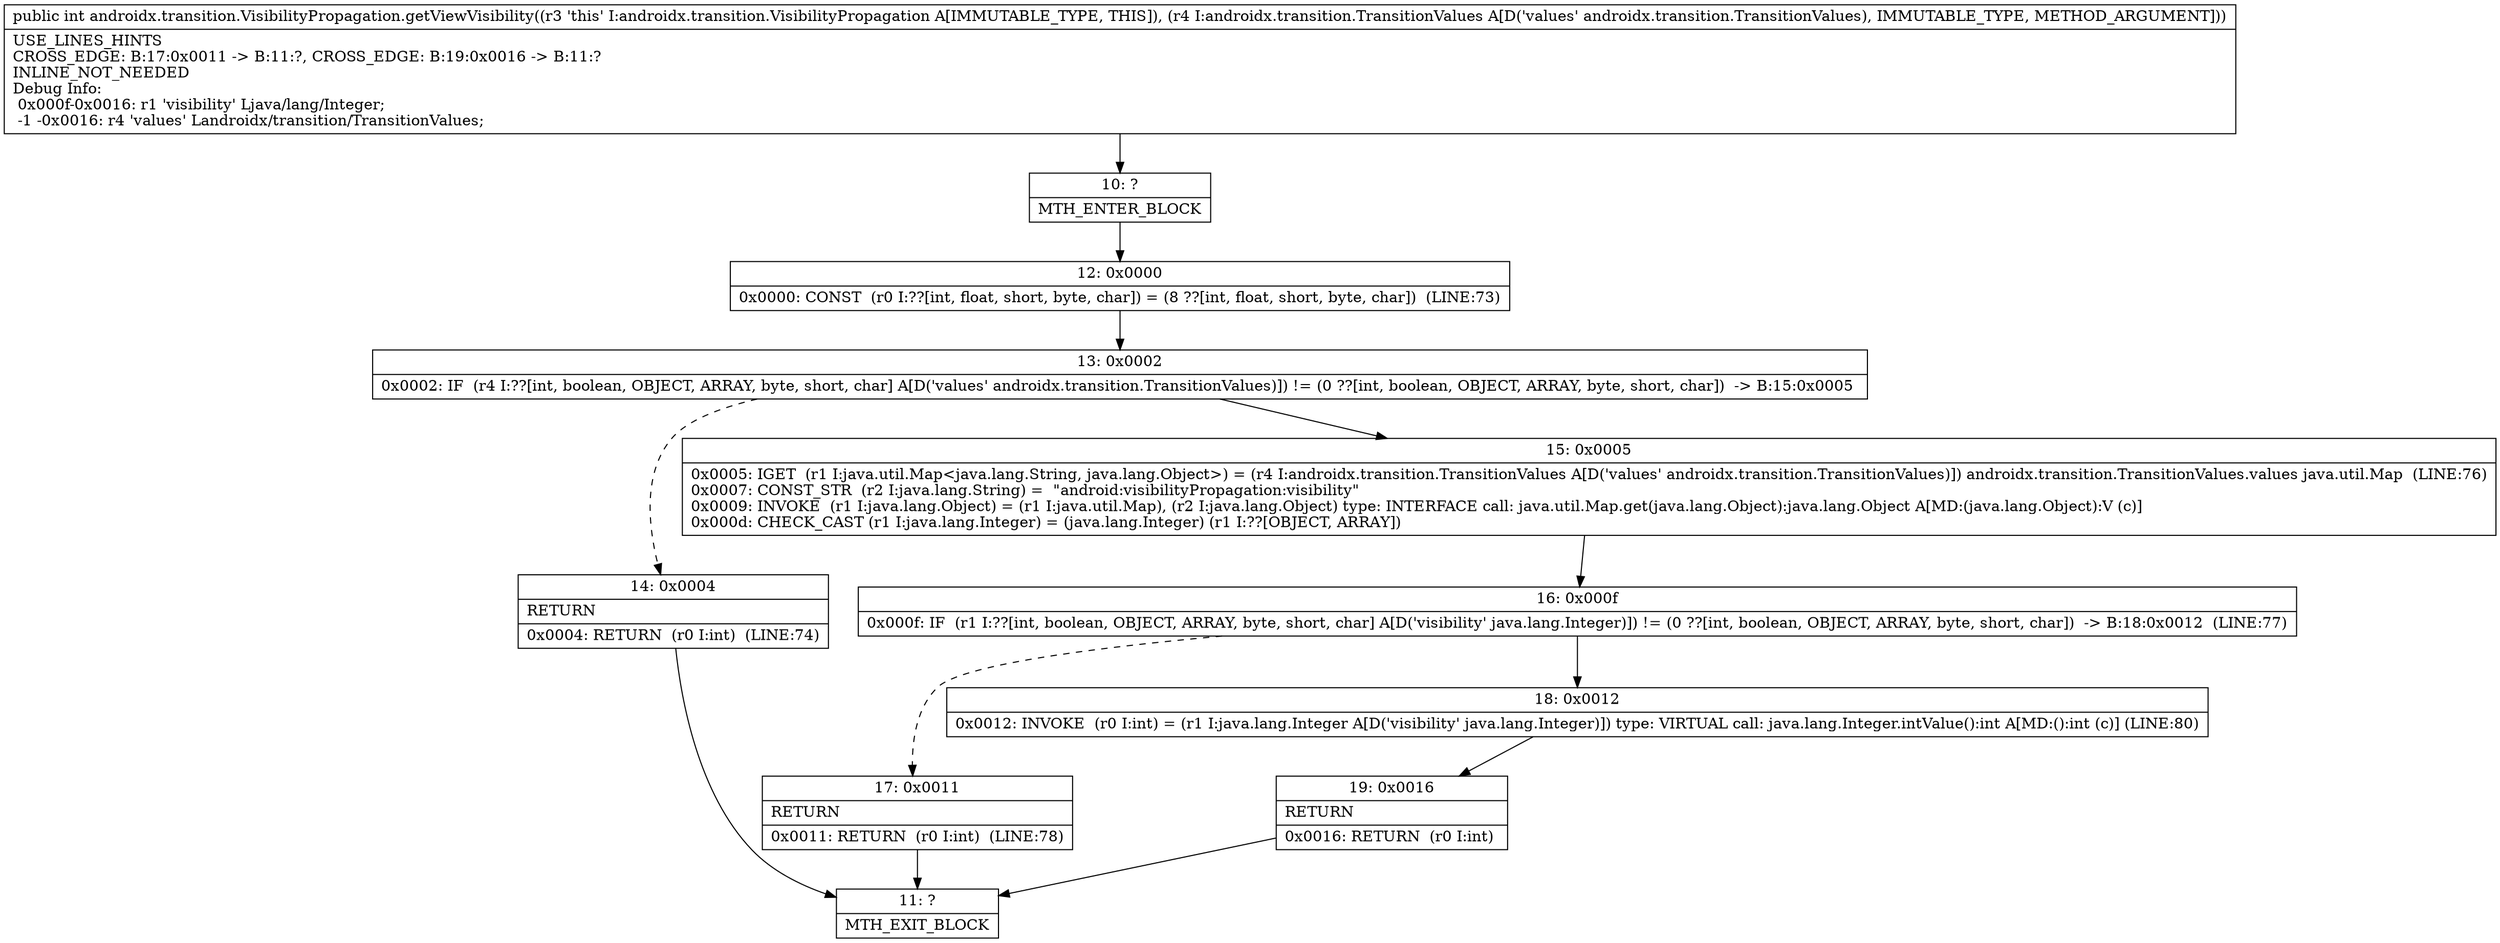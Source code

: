 digraph "CFG forandroidx.transition.VisibilityPropagation.getViewVisibility(Landroidx\/transition\/TransitionValues;)I" {
Node_10 [shape=record,label="{10\:\ ?|MTH_ENTER_BLOCK\l}"];
Node_12 [shape=record,label="{12\:\ 0x0000|0x0000: CONST  (r0 I:??[int, float, short, byte, char]) = (8 ??[int, float, short, byte, char])  (LINE:73)\l}"];
Node_13 [shape=record,label="{13\:\ 0x0002|0x0002: IF  (r4 I:??[int, boolean, OBJECT, ARRAY, byte, short, char] A[D('values' androidx.transition.TransitionValues)]) != (0 ??[int, boolean, OBJECT, ARRAY, byte, short, char])  \-\> B:15:0x0005 \l}"];
Node_14 [shape=record,label="{14\:\ 0x0004|RETURN\l|0x0004: RETURN  (r0 I:int)  (LINE:74)\l}"];
Node_11 [shape=record,label="{11\:\ ?|MTH_EXIT_BLOCK\l}"];
Node_15 [shape=record,label="{15\:\ 0x0005|0x0005: IGET  (r1 I:java.util.Map\<java.lang.String, java.lang.Object\>) = (r4 I:androidx.transition.TransitionValues A[D('values' androidx.transition.TransitionValues)]) androidx.transition.TransitionValues.values java.util.Map  (LINE:76)\l0x0007: CONST_STR  (r2 I:java.lang.String) =  \"android:visibilityPropagation:visibility\" \l0x0009: INVOKE  (r1 I:java.lang.Object) = (r1 I:java.util.Map), (r2 I:java.lang.Object) type: INTERFACE call: java.util.Map.get(java.lang.Object):java.lang.Object A[MD:(java.lang.Object):V (c)]\l0x000d: CHECK_CAST (r1 I:java.lang.Integer) = (java.lang.Integer) (r1 I:??[OBJECT, ARRAY]) \l}"];
Node_16 [shape=record,label="{16\:\ 0x000f|0x000f: IF  (r1 I:??[int, boolean, OBJECT, ARRAY, byte, short, char] A[D('visibility' java.lang.Integer)]) != (0 ??[int, boolean, OBJECT, ARRAY, byte, short, char])  \-\> B:18:0x0012  (LINE:77)\l}"];
Node_17 [shape=record,label="{17\:\ 0x0011|RETURN\l|0x0011: RETURN  (r0 I:int)  (LINE:78)\l}"];
Node_18 [shape=record,label="{18\:\ 0x0012|0x0012: INVOKE  (r0 I:int) = (r1 I:java.lang.Integer A[D('visibility' java.lang.Integer)]) type: VIRTUAL call: java.lang.Integer.intValue():int A[MD:():int (c)] (LINE:80)\l}"];
Node_19 [shape=record,label="{19\:\ 0x0016|RETURN\l|0x0016: RETURN  (r0 I:int) \l}"];
MethodNode[shape=record,label="{public int androidx.transition.VisibilityPropagation.getViewVisibility((r3 'this' I:androidx.transition.VisibilityPropagation A[IMMUTABLE_TYPE, THIS]), (r4 I:androidx.transition.TransitionValues A[D('values' androidx.transition.TransitionValues), IMMUTABLE_TYPE, METHOD_ARGUMENT]))  | USE_LINES_HINTS\lCROSS_EDGE: B:17:0x0011 \-\> B:11:?, CROSS_EDGE: B:19:0x0016 \-\> B:11:?\lINLINE_NOT_NEEDED\lDebug Info:\l  0x000f\-0x0016: r1 'visibility' Ljava\/lang\/Integer;\l  \-1 \-0x0016: r4 'values' Landroidx\/transition\/TransitionValues;\l}"];
MethodNode -> Node_10;Node_10 -> Node_12;
Node_12 -> Node_13;
Node_13 -> Node_14[style=dashed];
Node_13 -> Node_15;
Node_14 -> Node_11;
Node_15 -> Node_16;
Node_16 -> Node_17[style=dashed];
Node_16 -> Node_18;
Node_17 -> Node_11;
Node_18 -> Node_19;
Node_19 -> Node_11;
}

